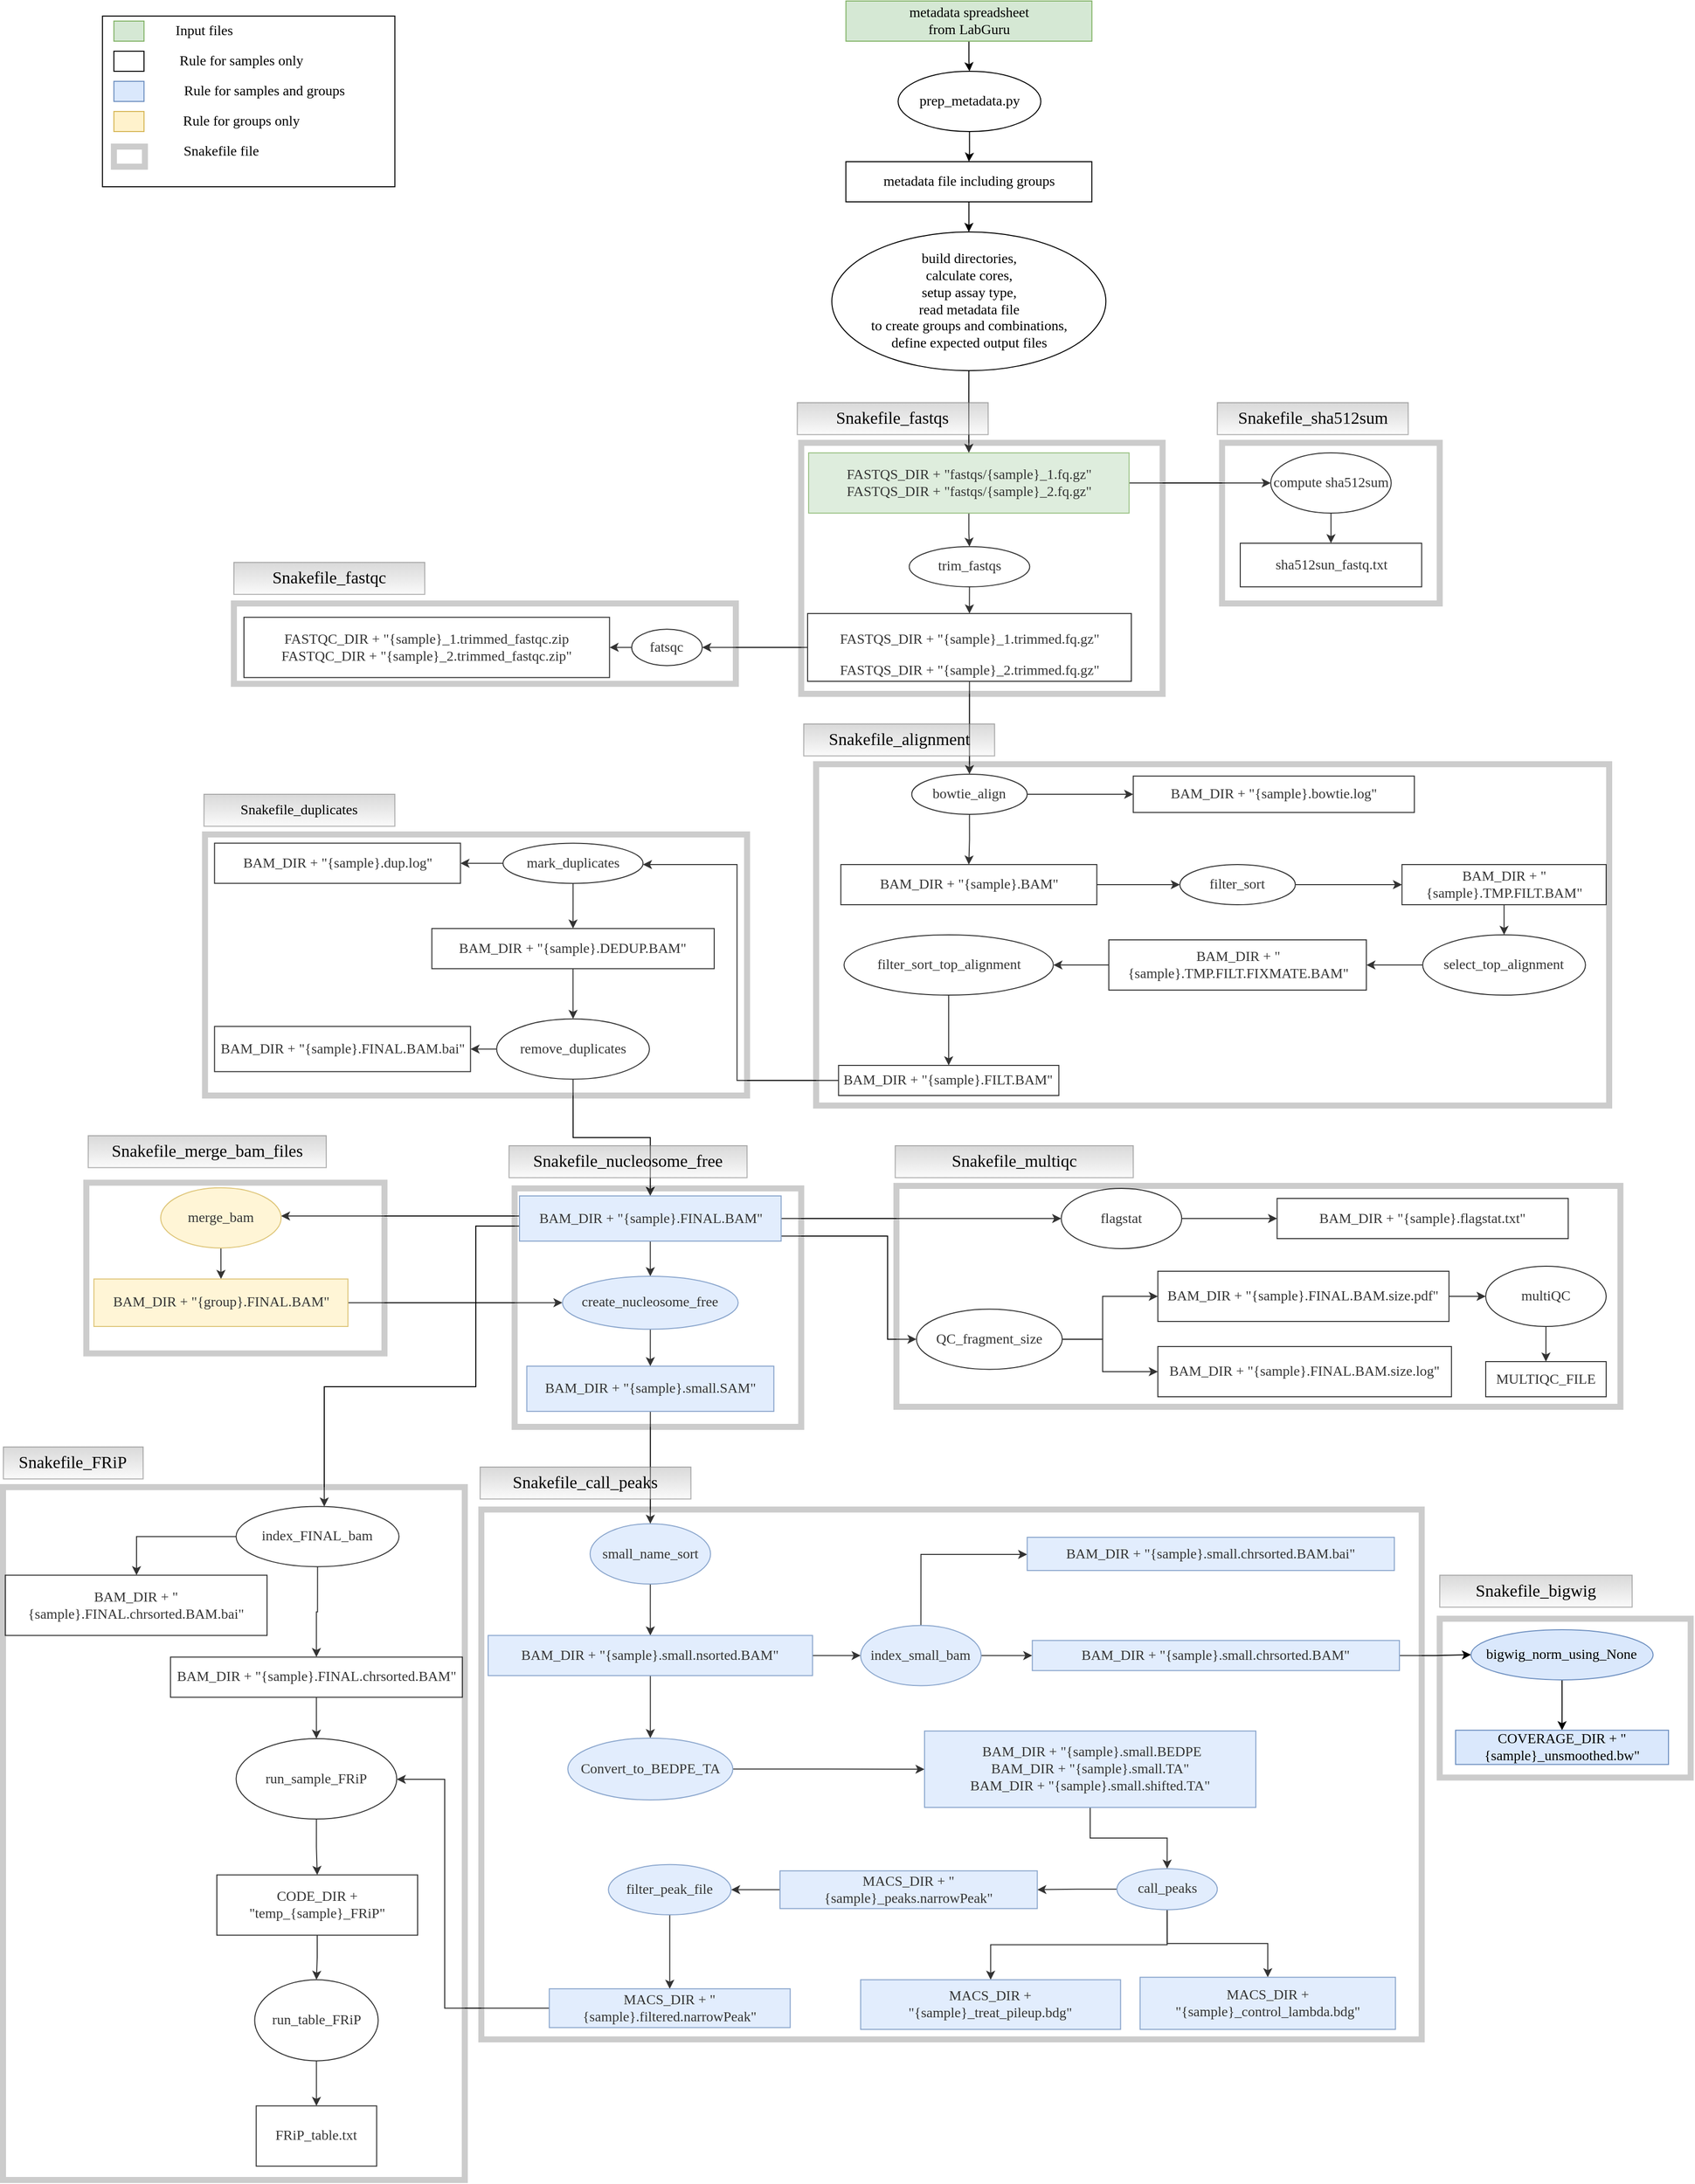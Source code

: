 <mxfile version="22.1.15" type="device">
  <diagram id="IIORD0668hCQRQOc9Y6P" name="Page-1">
    <mxGraphModel dx="4409" dy="2273" grid="1" gridSize="10" guides="1" tooltips="1" connect="1" arrows="1" fold="1" page="1" pageScale="1" pageWidth="850" pageHeight="1100" math="0" shadow="0">
      <root>
        <mxCell id="0" />
        <mxCell id="1" parent="0" />
        <mxCell id="31yVZgOIZ75B__syogZn-1" value="" style="rounded=0;whiteSpace=wrap;html=1;opacity=20;strokeWidth=6;strokeColor=#000000;fontFamily=Verdana;fontSize=14;" vertex="1" parent="1">
          <mxGeometry x="-1108.79" y="531.06" width="250" height="158.17" as="geometry" />
        </mxCell>
        <mxCell id="31yVZgOIZ75B__syogZn-2" value="" style="edgeStyle=orthogonalEdgeStyle;rounded=0;orthogonalLoop=1;jettySize=auto;html=1;fontFamily=Verdana;fontSize=14;" edge="1" parent="1" source="31yVZgOIZ75B__syogZn-4" target="31yVZgOIZ75B__syogZn-6">
          <mxGeometry relative="1" as="geometry" />
        </mxCell>
        <mxCell id="31yVZgOIZ75B__syogZn-3" value="" style="edgeStyle=orthogonalEdgeStyle;rounded=0;orthogonalLoop=1;jettySize=auto;html=1;fontFamily=Verdana;fontSize=14;" edge="1" parent="1" source="31yVZgOIZ75B__syogZn-4" target="31yVZgOIZ75B__syogZn-107">
          <mxGeometry relative="1" as="geometry" />
        </mxCell>
        <mxCell id="31yVZgOIZ75B__syogZn-4" value="&lt;span style=&quot;font-size: 14px;&quot;&gt;FASTQS_DIR +&amp;nbsp;&quot;&lt;/span&gt;&lt;span style=&quot;background-color: initial; font-size: 14px;&quot;&gt;fastqs/{sample}_1.fq.gz&quot;&lt;/span&gt;&lt;span style=&quot;font-size: 14px;&quot;&gt;&lt;br style=&quot;font-size: 14px;&quot;&gt;&lt;/span&gt;&lt;span style=&quot;font-size: 14px;&quot;&gt;FASTQS_DIR +&amp;nbsp;&quot;&lt;/span&gt;&lt;span style=&quot;background-color: initial; font-size: 14px;&quot;&gt;fastqs/{sample}_2.fq.gz&quot;&lt;/span&gt;&lt;span style=&quot;font-size: 14px;&quot;&gt;&lt;br style=&quot;font-size: 14px;&quot;&gt;&lt;/span&gt;" style="rounded=0;whiteSpace=wrap;html=1;fillColor=#d5e8d4;strokeColor=#82b366;fontFamily=Verdana;fontSize=14;" vertex="1" parent="1">
          <mxGeometry x="-1737.48" y="-630" width="319.25" height="60" as="geometry" />
        </mxCell>
        <mxCell id="31yVZgOIZ75B__syogZn-5" value="" style="edgeStyle=orthogonalEdgeStyle;rounded=0;orthogonalLoop=1;jettySize=auto;html=1;fontFamily=Verdana;fontSize=14;" edge="1" parent="1" source="31yVZgOIZ75B__syogZn-6" target="31yVZgOIZ75B__syogZn-9">
          <mxGeometry relative="1" as="geometry" />
        </mxCell>
        <mxCell id="31yVZgOIZ75B__syogZn-6" value="&lt;span style=&quot;font-size: 14px; line-height: 107%;&quot;&gt;trim_fastqs&lt;/span&gt;" style="ellipse;whiteSpace=wrap;html=1;rounded=0;fontFamily=Verdana;fontSize=14;" vertex="1" parent="1">
          <mxGeometry x="-1637.26" y="-536.59" width="120.02" height="40" as="geometry" />
        </mxCell>
        <mxCell id="31yVZgOIZ75B__syogZn-7" value="" style="edgeStyle=orthogonalEdgeStyle;rounded=0;orthogonalLoop=1;jettySize=auto;html=1;fontFamily=Verdana;fontSize=14;" edge="1" parent="1" source="31yVZgOIZ75B__syogZn-9" target="31yVZgOIZ75B__syogZn-11">
          <mxGeometry relative="1" as="geometry" />
        </mxCell>
        <mxCell id="31yVZgOIZ75B__syogZn-8" value="" style="edgeStyle=orthogonalEdgeStyle;rounded=0;orthogonalLoop=1;jettySize=auto;html=1;fontFamily=Verdana;fontSize=14;" edge="1" parent="1" source="31yVZgOIZ75B__syogZn-9" target="31yVZgOIZ75B__syogZn-15">
          <mxGeometry relative="1" as="geometry" />
        </mxCell>
        <mxCell id="31yVZgOIZ75B__syogZn-9" value="&lt;p class=&quot;MsoPlainText&quot; style=&quot;font-size: 14px;&quot;&gt;&lt;span style=&quot;font-size: 14px;&quot;&gt;FASTQS_DIR +&amp;nbsp;&quot;{sample}_1.trimmed.fq.gz&quot;&lt;/span&gt;&lt;/p&gt;&lt;span style=&quot;font-size: 14px;&quot;&gt;FASTQS_DIR +&amp;nbsp;&quot;&lt;/span&gt;&lt;span style=&quot;background-color: initial; font-size: 14px;&quot;&gt;{sample}_2.trimmed.fq.gz&quot;&lt;/span&gt;&lt;span style=&quot;font-size: 14px;&quot;&gt;&lt;br style=&quot;font-size: 14px;&quot;&gt;&lt;/span&gt;" style="whiteSpace=wrap;html=1;rounded=0;fontFamily=Verdana;fontSize=14;" vertex="1" parent="1">
          <mxGeometry x="-1738.49" y="-470" width="322.49" height="67.5" as="geometry" />
        </mxCell>
        <mxCell id="31yVZgOIZ75B__syogZn-10" value="" style="edgeStyle=orthogonalEdgeStyle;rounded=0;orthogonalLoop=1;jettySize=auto;html=1;fontFamily=Verdana;fontSize=14;" edge="1" parent="1" source="31yVZgOIZ75B__syogZn-11" target="31yVZgOIZ75B__syogZn-12">
          <mxGeometry relative="1" as="geometry" />
        </mxCell>
        <mxCell id="31yVZgOIZ75B__syogZn-11" value="fatsqc" style="ellipse;whiteSpace=wrap;html=1;rounded=0;fontFamily=Verdana;fontSize=14;" vertex="1" parent="1">
          <mxGeometry x="-1913.73" y="-454.41" width="70.25" height="36.33" as="geometry" />
        </mxCell>
        <mxCell id="31yVZgOIZ75B__syogZn-12" value="&lt;span style=&quot;font-size: 14px;&quot;&gt;FASTQC_DIR +&amp;nbsp;&quot;&lt;/span&gt;&lt;span style=&quot;font-size: 14px;&quot;&gt;{sample}_1.trimmed_fastqc.zip&lt;br style=&quot;font-size: 14px;&quot;&gt;&lt;/span&gt;&lt;span style=&quot;font-size: 14px;&quot;&gt;FASTQC_DIR +&amp;nbsp;&quot;&lt;/span&gt;&lt;span style=&quot;background-color: initial; font-size: 14px;&quot;&gt;{sample}_2.trimmed_fastqc.zip&quot;&lt;/span&gt;&lt;span style=&quot;font-size: 14px;&quot;&gt;&lt;br style=&quot;font-size: 14px;&quot;&gt;&lt;/span&gt;" style="whiteSpace=wrap;html=1;rounded=0;fontFamily=Verdana;fontSize=14;" vertex="1" parent="1">
          <mxGeometry x="-2300" y="-466.25" width="364.19" height="60" as="geometry" />
        </mxCell>
        <mxCell id="31yVZgOIZ75B__syogZn-13" value="" style="edgeStyle=orthogonalEdgeStyle;rounded=0;orthogonalLoop=1;jettySize=auto;html=1;fontFamily=Verdana;fontSize=14;" edge="1" parent="1" source="31yVZgOIZ75B__syogZn-15" target="31yVZgOIZ75B__syogZn-17">
          <mxGeometry relative="1" as="geometry" />
        </mxCell>
        <mxCell id="31yVZgOIZ75B__syogZn-14" value="" style="edgeStyle=orthogonalEdgeStyle;rounded=0;orthogonalLoop=1;jettySize=auto;html=1;fontFamily=Verdana;fontSize=14;" edge="1" parent="1" source="31yVZgOIZ75B__syogZn-15" target="31yVZgOIZ75B__syogZn-18">
          <mxGeometry relative="1" as="geometry" />
        </mxCell>
        <mxCell id="31yVZgOIZ75B__syogZn-15" value="bowtie_align" style="ellipse;whiteSpace=wrap;html=1;rounded=0;fontFamily=Verdana;fontSize=14;" vertex="1" parent="1">
          <mxGeometry x="-1634.75" y="-310" width="115" height="40" as="geometry" />
        </mxCell>
        <mxCell id="31yVZgOIZ75B__syogZn-16" value="" style="edgeStyle=orthogonalEdgeStyle;rounded=0;orthogonalLoop=1;jettySize=auto;html=1;fontFamily=Verdana;fontSize=14;" edge="1" parent="1" source="31yVZgOIZ75B__syogZn-17" target="31yVZgOIZ75B__syogZn-20">
          <mxGeometry relative="1" as="geometry" />
        </mxCell>
        <mxCell id="31yVZgOIZ75B__syogZn-17" value="&lt;p class=&quot;MsoPlainText&quot; style=&quot;font-size: 14px;&quot;&gt;&lt;span style=&quot;font-size: 14px;&quot;&gt;BAM_DIR +&amp;nbsp;&quot;{sample}.BAM&quot;&lt;/span&gt;&lt;/p&gt;" style="whiteSpace=wrap;html=1;rounded=0;fontFamily=Verdana;fontSize=14;" vertex="1" parent="1">
          <mxGeometry x="-1705.36" y="-220" width="255" height="40" as="geometry" />
        </mxCell>
        <mxCell id="31yVZgOIZ75B__syogZn-18" value="&lt;span style=&quot;font-size: 14px;&quot;&gt;BAM_DIR + &quot;{sample}.bowtie.log&quot;&lt;/span&gt;" style="whiteSpace=wrap;html=1;rounded=0;fontFamily=Verdana;fontSize=14;" vertex="1" parent="1">
          <mxGeometry x="-1414.1" y="-308.12" width="280" height="36.25" as="geometry" />
        </mxCell>
        <mxCell id="31yVZgOIZ75B__syogZn-19" value="" style="edgeStyle=orthogonalEdgeStyle;rounded=0;orthogonalLoop=1;jettySize=auto;html=1;fontFamily=Verdana;fontSize=14;" edge="1" parent="1" source="31yVZgOIZ75B__syogZn-20" target="31yVZgOIZ75B__syogZn-22">
          <mxGeometry relative="1" as="geometry" />
        </mxCell>
        <mxCell id="31yVZgOIZ75B__syogZn-20" value="filter_sort" style="ellipse;whiteSpace=wrap;html=1;rounded=0;fontFamily=Verdana;fontSize=14;" vertex="1" parent="1">
          <mxGeometry x="-1367.65" y="-220" width="115" height="40" as="geometry" />
        </mxCell>
        <mxCell id="31yVZgOIZ75B__syogZn-21" value="" style="edgeStyle=orthogonalEdgeStyle;rounded=0;orthogonalLoop=1;jettySize=auto;html=1;fontFamily=Verdana;fontSize=14;" edge="1" parent="1" source="31yVZgOIZ75B__syogZn-22" target="31yVZgOIZ75B__syogZn-24">
          <mxGeometry relative="1" as="geometry" />
        </mxCell>
        <mxCell id="31yVZgOIZ75B__syogZn-22" value="&lt;span style=&quot;font-size: 14px; line-height: 107%;&quot;&gt;&lt;span style=&quot;font-size: 14px;&quot;&gt;BAM_DIR +&amp;nbsp;&quot;&lt;/span&gt;{sample}.TMP.FILT.BAM&quot;&lt;/span&gt;" style="whiteSpace=wrap;html=1;rounded=0;fontFamily=Verdana;fontSize=14;" vertex="1" parent="1">
          <mxGeometry x="-1146.38" y="-220" width="203.4" height="40" as="geometry" />
        </mxCell>
        <mxCell id="31yVZgOIZ75B__syogZn-23" value="" style="edgeStyle=orthogonalEdgeStyle;rounded=0;orthogonalLoop=1;jettySize=auto;html=1;fontFamily=Verdana;fontSize=14;" edge="1" parent="1" source="31yVZgOIZ75B__syogZn-24" target="31yVZgOIZ75B__syogZn-26">
          <mxGeometry relative="1" as="geometry" />
        </mxCell>
        <mxCell id="31yVZgOIZ75B__syogZn-24" value="select_top_alignment" style="ellipse;whiteSpace=wrap;html=1;rounded=0;fontFamily=Verdana;fontSize=14;" vertex="1" parent="1">
          <mxGeometry x="-1125.77" y="-149.99" width="162.18" height="60.01" as="geometry" />
        </mxCell>
        <mxCell id="31yVZgOIZ75B__syogZn-25" value="" style="edgeStyle=orthogonalEdgeStyle;rounded=0;orthogonalLoop=1;jettySize=auto;html=1;fontFamily=Verdana;fontSize=14;" edge="1" parent="1" source="31yVZgOIZ75B__syogZn-26" target="31yVZgOIZ75B__syogZn-28">
          <mxGeometry relative="1" as="geometry" />
        </mxCell>
        <mxCell id="31yVZgOIZ75B__syogZn-26" value="&lt;span style=&quot;font-size: 14px; line-height: 107%;&quot;&gt;&lt;font style=&quot;font-size: 14px;&quot;&gt;&lt;span style=&quot;font-size: 14px;&quot;&gt;BAM_DIR + &quot;&lt;/span&gt;{sample}.TMP.FILT.FIXMATE.BAM&quot;&lt;/font&gt;&lt;/span&gt;" style="whiteSpace=wrap;html=1;rounded=0;fontFamily=Verdana;fontSize=14;" vertex="1" parent="1">
          <mxGeometry x="-1438.42" y="-144.99" width="256.54" height="50" as="geometry" />
        </mxCell>
        <mxCell id="31yVZgOIZ75B__syogZn-27" value="" style="edgeStyle=orthogonalEdgeStyle;rounded=0;orthogonalLoop=1;jettySize=auto;html=1;fontFamily=Verdana;fontSize=14;" edge="1" parent="1" source="31yVZgOIZ75B__syogZn-28" target="31yVZgOIZ75B__syogZn-30">
          <mxGeometry relative="1" as="geometry" />
        </mxCell>
        <mxCell id="31yVZgOIZ75B__syogZn-28" value="filter_sort_top_alignment" style="ellipse;whiteSpace=wrap;html=1;rounded=0;fontFamily=Verdana;fontSize=14;" vertex="1" parent="1">
          <mxGeometry x="-1702.22" y="-149.99" width="208.54" height="60" as="geometry" />
        </mxCell>
        <mxCell id="31yVZgOIZ75B__syogZn-29" value="" style="edgeStyle=orthogonalEdgeStyle;rounded=0;orthogonalLoop=1;jettySize=auto;html=1;fontFamily=Verdana;fontSize=14;" edge="1" parent="1" source="31yVZgOIZ75B__syogZn-30" target="31yVZgOIZ75B__syogZn-33">
          <mxGeometry relative="1" as="geometry">
            <Array as="points">
              <mxPoint x="-1808.79" y="-5" />
              <mxPoint x="-1808.79" y="-220" />
            </Array>
          </mxGeometry>
        </mxCell>
        <mxCell id="31yVZgOIZ75B__syogZn-30" value="&lt;span style=&quot;line-height: 107%; font-size: 14px;&quot;&gt;&lt;font style=&quot;font-size: 14px;&quot;&gt;BAM_DIR +&amp;nbsp;&quot;{sample}.FILT.BAM&quot;&lt;/font&gt;&lt;/span&gt;" style="whiteSpace=wrap;html=1;rounded=0;fontFamily=Verdana;fontSize=14;" vertex="1" parent="1">
          <mxGeometry x="-1707.69" y="-20" width="219.47" height="30" as="geometry" />
        </mxCell>
        <mxCell id="31yVZgOIZ75B__syogZn-31" value="" style="edgeStyle=orthogonalEdgeStyle;rounded=0;orthogonalLoop=1;jettySize=auto;html=1;fontFamily=Verdana;fontSize=14;" edge="1" parent="1" source="31yVZgOIZ75B__syogZn-33" target="31yVZgOIZ75B__syogZn-36">
          <mxGeometry relative="1" as="geometry" />
        </mxCell>
        <mxCell id="31yVZgOIZ75B__syogZn-32" value="" style="edgeStyle=orthogonalEdgeStyle;rounded=0;orthogonalLoop=1;jettySize=auto;html=1;fontFamily=Verdana;fontSize=14;" edge="1" parent="1" source="31yVZgOIZ75B__syogZn-33" target="31yVZgOIZ75B__syogZn-35">
          <mxGeometry relative="1" as="geometry" />
        </mxCell>
        <mxCell id="31yVZgOIZ75B__syogZn-33" value="mark_duplicates" style="ellipse;whiteSpace=wrap;html=1;rounded=0;fontFamily=Verdana;fontSize=14;" vertex="1" parent="1">
          <mxGeometry x="-2041.92" y="-241.3" width="139.51" height="40" as="geometry" />
        </mxCell>
        <mxCell id="31yVZgOIZ75B__syogZn-34" value="" style="edgeStyle=orthogonalEdgeStyle;rounded=0;orthogonalLoop=1;jettySize=auto;html=1;fontFamily=Verdana;fontSize=14;" edge="1" parent="1" source="31yVZgOIZ75B__syogZn-35" target="31yVZgOIZ75B__syogZn-39">
          <mxGeometry relative="1" as="geometry" />
        </mxCell>
        <mxCell id="31yVZgOIZ75B__syogZn-35" value="&lt;span style=&quot;font-size: 14px;&quot;&gt;BAM_DIR + &quot;&lt;/span&gt;&lt;span style=&quot;background-color: initial; font-size: 14px;&quot;&gt;{sample}.DEDUP.BAM&quot;&lt;/span&gt;&lt;span style=&quot;font-size: 14px;&quot;&gt;&lt;br style=&quot;font-size: 14px;&quot;&gt;&lt;/span&gt;" style="whiteSpace=wrap;html=1;rounded=0;fontFamily=Verdana;fontSize=14;" vertex="1" parent="1">
          <mxGeometry x="-2112.78" y="-156.3" width="281.24" height="40" as="geometry" />
        </mxCell>
        <mxCell id="31yVZgOIZ75B__syogZn-36" value="&lt;span style=&quot;font-size: 14px;&quot;&gt;BAM_DIR + &quot;&lt;/span&gt;&lt;span style=&quot;background-color: initial; font-size: 14px;&quot;&gt;{sample}.dup.log&quot;&lt;/span&gt;&lt;span style=&quot;font-size: 14px;&quot;&gt;&lt;br style=&quot;font-size: 14px;&quot;&gt;&lt;/span&gt;" style="whiteSpace=wrap;html=1;rounded=0;fontFamily=Verdana;fontSize=14;" vertex="1" parent="1">
          <mxGeometry x="-2329.29" y="-241.3" width="245" height="40" as="geometry" />
        </mxCell>
        <mxCell id="31yVZgOIZ75B__syogZn-37" value="" style="edgeStyle=orthogonalEdgeStyle;rounded=0;orthogonalLoop=1;jettySize=auto;html=1;fontFamily=Verdana;fontSize=14;" edge="1" parent="1" source="31yVZgOIZ75B__syogZn-39" target="31yVZgOIZ75B__syogZn-45">
          <mxGeometry relative="1" as="geometry" />
        </mxCell>
        <mxCell id="31yVZgOIZ75B__syogZn-38" value="" style="edgeStyle=orthogonalEdgeStyle;rounded=0;orthogonalLoop=1;jettySize=auto;html=1;fontFamily=Verdana;fontSize=14;" edge="1" parent="1" source="31yVZgOIZ75B__syogZn-39" target="31yVZgOIZ75B__syogZn-46">
          <mxGeometry relative="1" as="geometry" />
        </mxCell>
        <mxCell id="31yVZgOIZ75B__syogZn-39" value="remove_duplicates" style="ellipse;whiteSpace=wrap;html=1;rounded=0;fontFamily=Verdana;fontSize=14;" vertex="1" parent="1">
          <mxGeometry x="-2048.24" y="-66.3" width="152.16" height="60" as="geometry" />
        </mxCell>
        <mxCell id="31yVZgOIZ75B__syogZn-40" value="" style="edgeStyle=orthogonalEdgeStyle;rounded=0;orthogonalLoop=1;jettySize=auto;html=1;fontFamily=Verdana;fontSize=14;" edge="1" parent="1" source="31yVZgOIZ75B__syogZn-45" target="31yVZgOIZ75B__syogZn-78">
          <mxGeometry relative="1" as="geometry">
            <Array as="points">
              <mxPoint x="-2228.79" y="130" />
              <mxPoint x="-2228.79" y="130" />
            </Array>
          </mxGeometry>
        </mxCell>
        <mxCell id="31yVZgOIZ75B__syogZn-41" value="" style="edgeStyle=orthogonalEdgeStyle;rounded=0;orthogonalLoop=1;jettySize=auto;html=1;fontFamily=Verdana;fontSize=14;" edge="1" parent="1" source="31yVZgOIZ75B__syogZn-45" target="31yVZgOIZ75B__syogZn-143">
          <mxGeometry relative="1" as="geometry" />
        </mxCell>
        <mxCell id="31yVZgOIZ75B__syogZn-42" value="" style="edgeStyle=orthogonalEdgeStyle;rounded=0;orthogonalLoop=1;jettySize=auto;html=1;fontFamily=Verdana;fontSize=14;" edge="1" parent="1" source="31yVZgOIZ75B__syogZn-45" target="31yVZgOIZ75B__syogZn-49">
          <mxGeometry relative="1" as="geometry">
            <Array as="points">
              <mxPoint x="-1658.79" y="150" />
            </Array>
          </mxGeometry>
        </mxCell>
        <mxCell id="31yVZgOIZ75B__syogZn-43" value="" style="edgeStyle=orthogonalEdgeStyle;rounded=0;orthogonalLoop=1;jettySize=auto;html=1;fontFamily=Verdana;fontSize=14;" edge="1" parent="1" source="31yVZgOIZ75B__syogZn-45" target="31yVZgOIZ75B__syogZn-54">
          <mxGeometry relative="1" as="geometry" />
        </mxCell>
        <mxCell id="31yVZgOIZ75B__syogZn-44" value="" style="edgeStyle=orthogonalEdgeStyle;rounded=0;orthogonalLoop=1;jettySize=auto;html=1;fontFamily=Verdana;fontSize=14;" edge="1" parent="1" source="31yVZgOIZ75B__syogZn-45" target="31yVZgOIZ75B__syogZn-128">
          <mxGeometry relative="1" as="geometry">
            <Array as="points">
              <mxPoint x="-2069" y="140" />
              <mxPoint x="-2069" y="300" />
              <mxPoint x="-2220" y="300" />
            </Array>
          </mxGeometry>
        </mxCell>
        <mxCell id="31yVZgOIZ75B__syogZn-45" value="&lt;font style=&quot;font-size: 14px;&quot;&gt;&lt;span style=&quot;font-size: 14px;&quot;&gt;BAM_DIR + &quot;&lt;/span&gt;&lt;span style=&quot;background-color: initial; font-size: 14px;&quot;&gt;{sample}.FINAL.BAM&quot;&lt;/span&gt;&lt;/font&gt;&lt;span style=&quot;font-size: 14px;&quot;&gt;&lt;br style=&quot;font-size: 14px;&quot;&gt;&lt;/span&gt;" style="whiteSpace=wrap;html=1;rounded=0;fillColor=#dae8fc;strokeColor=#6c8ebf;fontFamily=Verdana;fontSize=14;" vertex="1" parent="1">
          <mxGeometry x="-2025.49" y="110" width="260.64" height="45" as="geometry" />
        </mxCell>
        <mxCell id="31yVZgOIZ75B__syogZn-46" value="&lt;span style=&quot;font-size: 14px;&quot;&gt;BAM_DIR + &quot;&lt;/span&gt;&lt;span style=&quot;background-color: initial; font-size: 14px;&quot;&gt;{sample}.FINAL.BAM.bai&quot;&lt;/span&gt;&lt;span style=&quot;font-size: 14px;&quot;&gt;&lt;br style=&quot;font-size: 14px;&quot;&gt;&lt;/span&gt;" style="whiteSpace=wrap;html=1;rounded=0;fontFamily=Verdana;fontSize=14;" vertex="1" parent="1">
          <mxGeometry x="-2329.29" y="-58.8" width="255" height="45" as="geometry" />
        </mxCell>
        <mxCell id="31yVZgOIZ75B__syogZn-47" value="" style="edgeStyle=orthogonalEdgeStyle;rounded=0;orthogonalLoop=1;jettySize=auto;html=1;fontFamily=Verdana;fontSize=14;" edge="1" parent="1" source="31yVZgOIZ75B__syogZn-49" target="31yVZgOIZ75B__syogZn-52">
          <mxGeometry relative="1" as="geometry">
            <Array as="points">
              <mxPoint x="-1444.59" y="253" />
              <mxPoint x="-1444.59" y="210" />
            </Array>
          </mxGeometry>
        </mxCell>
        <mxCell id="31yVZgOIZ75B__syogZn-48" value="" style="edgeStyle=orthogonalEdgeStyle;rounded=0;orthogonalLoop=1;jettySize=auto;html=1;fontFamily=Verdana;fontSize=14;" edge="1" parent="1" source="31yVZgOIZ75B__syogZn-49" target="31yVZgOIZ75B__syogZn-50">
          <mxGeometry relative="1" as="geometry">
            <Array as="points">
              <mxPoint x="-1444.59" y="253" />
              <mxPoint x="-1444.59" y="285" />
            </Array>
          </mxGeometry>
        </mxCell>
        <mxCell id="31yVZgOIZ75B__syogZn-49" value="QC_fragment_size" style="ellipse;whiteSpace=wrap;html=1;rounded=0;fontFamily=Verdana;fontSize=14;" vertex="1" parent="1">
          <mxGeometry x="-1630" y="222.73" width="145.15" height="60" as="geometry" />
        </mxCell>
        <mxCell id="31yVZgOIZ75B__syogZn-50" value="&lt;span style=&quot;font-size: 14px;&quot;&gt;BAM_DIR + &quot;&lt;/span&gt;&lt;span style=&quot;background-color: initial; font-size: 14px;&quot;&gt;{sample}.FINAL.BAM.size.log&quot;&lt;/span&gt;&lt;span style=&quot;font-size: 14px;&quot;&gt;&lt;br style=&quot;font-size: 14px;&quot;&gt;&lt;/span&gt;" style="whiteSpace=wrap;html=1;rounded=0;fontFamily=Verdana;fontSize=14;" vertex="1" parent="1">
          <mxGeometry x="-1389.59" y="260" width="292.5" height="50" as="geometry" />
        </mxCell>
        <mxCell id="31yVZgOIZ75B__syogZn-51" value="" style="edgeStyle=orthogonalEdgeStyle;rounded=0;orthogonalLoop=1;jettySize=auto;html=1;fontFamily=Verdana;fontSize=14;" edge="1" parent="1" source="31yVZgOIZ75B__syogZn-52" target="31yVZgOIZ75B__syogZn-57">
          <mxGeometry relative="1" as="geometry" />
        </mxCell>
        <mxCell id="31yVZgOIZ75B__syogZn-52" value="&lt;span style=&quot;font-size: 14px;&quot;&gt;BAM_DIR + &quot;&lt;/span&gt;&lt;span style=&quot;background-color: initial; font-size: 14px;&quot;&gt;{sample}.FINAL.BAM.size.pdf&quot;&lt;/span&gt;&lt;span style=&quot;font-size: 14px;&quot;&gt;&lt;br style=&quot;font-size: 14px;&quot;&gt;&lt;/span&gt;" style="whiteSpace=wrap;html=1;rounded=0;fontFamily=Verdana;fontSize=14;" vertex="1" parent="1">
          <mxGeometry x="-1389.59" y="185" width="290" height="50" as="geometry" />
        </mxCell>
        <mxCell id="31yVZgOIZ75B__syogZn-53" value="" style="edgeStyle=orthogonalEdgeStyle;rounded=0;orthogonalLoop=1;jettySize=auto;html=1;fontFamily=Verdana;fontSize=14;" edge="1" parent="1" source="31yVZgOIZ75B__syogZn-54" target="31yVZgOIZ75B__syogZn-55">
          <mxGeometry relative="1" as="geometry" />
        </mxCell>
        <mxCell id="31yVZgOIZ75B__syogZn-54" value="flagstat" style="ellipse;whiteSpace=wrap;html=1;rounded=0;fontFamily=Verdana;fontSize=14;" vertex="1" parent="1">
          <mxGeometry x="-1485.82" y="102.5" width="120" height="60" as="geometry" />
        </mxCell>
        <mxCell id="31yVZgOIZ75B__syogZn-55" value="&lt;span style=&quot;font-size: 14px; line-height: 107%;&quot;&gt;&lt;span style=&quot;font-size: 14px;&quot;&gt;BAM_DIR + &quot;&lt;/span&gt;{sample}.flagstat.txt&quot;&lt;/span&gt;" style="whiteSpace=wrap;html=1;rounded=0;fontFamily=Verdana;fontSize=14;" vertex="1" parent="1">
          <mxGeometry x="-1270.8" y="112.5" width="290" height="40" as="geometry" />
        </mxCell>
        <mxCell id="31yVZgOIZ75B__syogZn-56" value="" style="edgeStyle=orthogonalEdgeStyle;rounded=0;orthogonalLoop=1;jettySize=auto;html=1;fontFamily=Verdana;fontSize=14;" edge="1" parent="1" source="31yVZgOIZ75B__syogZn-57" target="31yVZgOIZ75B__syogZn-58">
          <mxGeometry relative="1" as="geometry" />
        </mxCell>
        <mxCell id="31yVZgOIZ75B__syogZn-57" value="multiQC" style="ellipse;whiteSpace=wrap;html=1;rounded=0;fontFamily=Verdana;fontSize=14;" vertex="1" parent="1">
          <mxGeometry x="-1062.98" y="180" width="120" height="60" as="geometry" />
        </mxCell>
        <mxCell id="31yVZgOIZ75B__syogZn-58" value="&lt;p class=&quot;MsoPlainText&quot; style=&quot;font-size: 14px;&quot;&gt;&lt;span style=&quot;font-size: 14px;&quot;&gt;MULTIQC_FILE&lt;br style=&quot;font-size: 14px;&quot;&gt;&lt;/span&gt;&lt;/p&gt;" style="whiteSpace=wrap;html=1;rounded=0;fontFamily=Verdana;fontSize=14;" vertex="1" parent="1">
          <mxGeometry x="-1062.98" y="275" width="120" height="35" as="geometry" />
        </mxCell>
        <mxCell id="31yVZgOIZ75B__syogZn-59" value="" style="edgeStyle=orthogonalEdgeStyle;rounded=0;orthogonalLoop=1;jettySize=auto;html=1;fontFamily=Verdana;fontSize=14;" edge="1" parent="1" source="31yVZgOIZ75B__syogZn-60" target="31yVZgOIZ75B__syogZn-76">
          <mxGeometry relative="1" as="geometry" />
        </mxCell>
        <mxCell id="31yVZgOIZ75B__syogZn-60" value="small_name_sort" style="ellipse;whiteSpace=wrap;html=1;rounded=0;fillColor=#dae8fc;strokeColor=#6c8ebf;fontFamily=Verdana;fontSize=14;" vertex="1" parent="1">
          <mxGeometry x="-1955.17" y="436.52" width="120" height="60" as="geometry" />
        </mxCell>
        <mxCell id="31yVZgOIZ75B__syogZn-61" value="" style="edgeStyle=orthogonalEdgeStyle;rounded=0;orthogonalLoop=1;jettySize=auto;html=1;fontSize=14;" edge="1" parent="1" source="31yVZgOIZ75B__syogZn-63" target="31yVZgOIZ75B__syogZn-104">
          <mxGeometry relative="1" as="geometry">
            <Array as="points">
              <mxPoint x="-1625.79" y="467" />
            </Array>
          </mxGeometry>
        </mxCell>
        <mxCell id="31yVZgOIZ75B__syogZn-62" value="" style="edgeStyle=orthogonalEdgeStyle;rounded=0;orthogonalLoop=1;jettySize=auto;html=1;fontSize=14;" edge="1" parent="1" source="31yVZgOIZ75B__syogZn-63" target="31yVZgOIZ75B__syogZn-65">
          <mxGeometry relative="1" as="geometry" />
        </mxCell>
        <mxCell id="31yVZgOIZ75B__syogZn-63" value="index_small_bam" style="ellipse;whiteSpace=wrap;html=1;rounded=0;fillColor=#dae8fc;strokeColor=#6c8ebf;fontFamily=Verdana;fontSize=14;" vertex="1" parent="1">
          <mxGeometry x="-1685.65" y="537.71" width="120" height="60" as="geometry" />
        </mxCell>
        <mxCell id="31yVZgOIZ75B__syogZn-64" value="" style="edgeStyle=orthogonalEdgeStyle;rounded=0;orthogonalLoop=1;jettySize=auto;html=1;fontSize=14;" edge="1" parent="1" source="31yVZgOIZ75B__syogZn-65" target="31yVZgOIZ75B__syogZn-111">
          <mxGeometry relative="1" as="geometry" />
        </mxCell>
        <mxCell id="31yVZgOIZ75B__syogZn-65" value="&lt;span style=&quot;font-size: 14px; line-height: 107%;&quot;&gt;&lt;span style=&quot;font-size: 14px;&quot;&gt;BAM_DIR + &quot;&lt;/span&gt;{sample}.small.chrsorted.BAM&quot;&lt;/span&gt;" style="whiteSpace=wrap;html=1;rounded=0;fillColor=#dae8fc;strokeColor=#6c8ebf;fontFamily=Verdana;fontSize=14;" vertex="1" parent="1">
          <mxGeometry x="-1514.66" y="552.71" width="365.73" height="30" as="geometry" />
        </mxCell>
        <mxCell id="31yVZgOIZ75B__syogZn-66" value="" style="edgeStyle=orthogonalEdgeStyle;rounded=0;orthogonalLoop=1;jettySize=auto;html=1;fontFamily=Verdana;fontSize=14;" edge="1" parent="1" source="31yVZgOIZ75B__syogZn-69" target="31yVZgOIZ75B__syogZn-70">
          <mxGeometry relative="1" as="geometry" />
        </mxCell>
        <mxCell id="31yVZgOIZ75B__syogZn-67" value="" style="edgeStyle=orthogonalEdgeStyle;rounded=0;orthogonalLoop=1;jettySize=auto;html=1;fontFamily=Verdana;fontSize=14;" edge="1" parent="1" source="31yVZgOIZ75B__syogZn-69" target="31yVZgOIZ75B__syogZn-71">
          <mxGeometry relative="1" as="geometry" />
        </mxCell>
        <mxCell id="31yVZgOIZ75B__syogZn-68" value="" style="edgeStyle=orthogonalEdgeStyle;rounded=0;orthogonalLoop=1;jettySize=auto;html=1;fontFamily=Verdana;fontSize=14;" edge="1" parent="1" source="31yVZgOIZ75B__syogZn-69" target="31yVZgOIZ75B__syogZn-96">
          <mxGeometry relative="1" as="geometry" />
        </mxCell>
        <mxCell id="31yVZgOIZ75B__syogZn-69" value="call_peaks" style="ellipse;whiteSpace=wrap;html=1;rounded=0;fillColor=#dae8fc;strokeColor=#6c8ebf;fontFamily=Verdana;fontSize=14;" vertex="1" parent="1">
          <mxGeometry x="-1430.35" y="779.94" width="100" height="40.92" as="geometry" />
        </mxCell>
        <mxCell id="31yVZgOIZ75B__syogZn-70" value="&lt;font style=&quot;font-size: 14px;&quot;&gt;&lt;span style=&quot;font-size: 14px;&quot;&gt;MACS_DIR + &lt;br style=&quot;font-size: 14px;&quot;&gt;&quot;&lt;/span&gt;&lt;span style=&quot;font-size: 14px;&quot;&gt;{sample}_control_lambda.bdg&quot;&lt;/span&gt;&lt;/font&gt;" style="whiteSpace=wrap;html=1;rounded=0;fillColor=#dae8fc;strokeColor=#6c8ebf;fontFamily=Verdana;fontSize=14;" vertex="1" parent="1">
          <mxGeometry x="-1407.28" y="888.12" width="254.37" height="51.88" as="geometry" />
        </mxCell>
        <mxCell id="31yVZgOIZ75B__syogZn-71" value="&lt;font style=&quot;font-size: 14px;&quot;&gt;&lt;span style=&quot;font-size: 14px;&quot;&gt;MACS_DIR + &lt;br style=&quot;font-size: 14px;&quot;&gt;&quot;&lt;/span&gt;&lt;span style=&quot;font-size: 14px;&quot;&gt;{sample}_treat_pileup.bdg&quot;&lt;/span&gt;&lt;/font&gt;" style="whiteSpace=wrap;html=1;rounded=0;fillColor=#dae8fc;strokeColor=#6c8ebf;fontFamily=Verdana;fontSize=14;" vertex="1" parent="1">
          <mxGeometry x="-1685.65" y="890.61" width="258.92" height="49.39" as="geometry" />
        </mxCell>
        <mxCell id="31yVZgOIZ75B__syogZn-72" value="" style="edgeStyle=orthogonalEdgeStyle;rounded=0;orthogonalLoop=1;jettySize=auto;html=1;fontFamily=Verdana;fontSize=14;" edge="1" parent="1" source="31yVZgOIZ75B__syogZn-73" target="31yVZgOIZ75B__syogZn-60">
          <mxGeometry relative="1" as="geometry" />
        </mxCell>
        <mxCell id="31yVZgOIZ75B__syogZn-73" value="&lt;span style=&quot;line-height: 107%; font-size: 14px;&quot;&gt;&lt;span style=&quot;font-size: 14px;&quot;&gt;BAM_DIR + &quot;&lt;/span&gt;{sample}.small.SAM&quot;&lt;/span&gt;" style="whiteSpace=wrap;html=1;rounded=0;fillColor=#dae8fc;strokeColor=#6c8ebf;fontFamily=Verdana;fontSize=14;" vertex="1" parent="1">
          <mxGeometry x="-2018.22" y="279.56" width="246.1" height="45" as="geometry" />
        </mxCell>
        <mxCell id="31yVZgOIZ75B__syogZn-74" value="" style="edgeStyle=orthogonalEdgeStyle;rounded=0;orthogonalLoop=1;jettySize=auto;html=1;fontFamily=Verdana;fontSize=14;" edge="1" parent="1" source="31yVZgOIZ75B__syogZn-76" target="31yVZgOIZ75B__syogZn-92">
          <mxGeometry relative="1" as="geometry" />
        </mxCell>
        <mxCell id="31yVZgOIZ75B__syogZn-75" value="" style="edgeStyle=orthogonalEdgeStyle;rounded=0;orthogonalLoop=1;jettySize=auto;html=1;fontFamily=Verdana;fontSize=14;" edge="1" parent="1" source="31yVZgOIZ75B__syogZn-76" target="31yVZgOIZ75B__syogZn-63">
          <mxGeometry relative="1" as="geometry" />
        </mxCell>
        <mxCell id="31yVZgOIZ75B__syogZn-76" value="&lt;span style=&quot;line-height: 107%; font-size: 14px;&quot;&gt;&lt;span style=&quot;font-size: 14px;&quot;&gt;BAM_DIR + &quot;&lt;/span&gt;{sample}.small.nsorted.BAM&quot;&lt;/span&gt;" style="whiteSpace=wrap;html=1;rounded=0;fillColor=#dae8fc;strokeColor=#6c8ebf;fontFamily=Verdana;fontSize=14;" vertex="1" parent="1">
          <mxGeometry x="-2056.73" y="547.71" width="323.12" height="40" as="geometry" />
        </mxCell>
        <mxCell id="31yVZgOIZ75B__syogZn-77" value="" style="edgeStyle=orthogonalEdgeStyle;rounded=0;orthogonalLoop=1;jettySize=auto;html=1;fontSize=14;fontColor=#000000;fontFamily=Verdana;" edge="1" parent="1" source="31yVZgOIZ75B__syogZn-78" target="31yVZgOIZ75B__syogZn-79">
          <mxGeometry relative="1" as="geometry" />
        </mxCell>
        <mxCell id="31yVZgOIZ75B__syogZn-78" value="&lt;font style=&quot;font-size: 14px;&quot;&gt;merge_bam&lt;/font&gt;" style="ellipse;whiteSpace=wrap;html=1;rounded=0;fillColor=#fff2cc;strokeColor=#d6b656;fontFamily=Verdana;fontSize=14;" vertex="1" parent="1">
          <mxGeometry x="-2382.92" y="101.83" width="120" height="60" as="geometry" />
        </mxCell>
        <mxCell id="31yVZgOIZ75B__syogZn-187" value="" style="edgeStyle=orthogonalEdgeStyle;rounded=0;orthogonalLoop=1;jettySize=auto;html=1;" edge="1" parent="1" source="31yVZgOIZ75B__syogZn-79" target="31yVZgOIZ75B__syogZn-143">
          <mxGeometry relative="1" as="geometry" />
        </mxCell>
        <mxCell id="31yVZgOIZ75B__syogZn-79" value="&lt;font style=&quot;font-size: 14px;&quot;&gt;BAM_DIR + &quot;{group}.FINAL.BAM&quot;&lt;/font&gt;" style="whiteSpace=wrap;html=1;fillColor=#fff2cc;strokeColor=#d6b656;rounded=0;fontFamily=Verdana;fontSize=14;" vertex="1" parent="1">
          <mxGeometry x="-2449.45" y="192.73" width="253.07" height="47.27" as="geometry" />
        </mxCell>
        <mxCell id="31yVZgOIZ75B__syogZn-91" value="" style="edgeStyle=orthogonalEdgeStyle;rounded=0;orthogonalLoop=1;jettySize=auto;html=1;fontFamily=Verdana;fontSize=14;" edge="1" parent="1" source="31yVZgOIZ75B__syogZn-92" target="31yVZgOIZ75B__syogZn-94">
          <mxGeometry relative="1" as="geometry" />
        </mxCell>
        <mxCell id="31yVZgOIZ75B__syogZn-92" value="Convert_to_BEDPE_TA" style="ellipse;whiteSpace=wrap;html=1;rounded=0;fillColor=#dae8fc;strokeColor=#6c8ebf;fontFamily=Verdana;fontSize=14;" vertex="1" parent="1">
          <mxGeometry x="-1977.36" y="650" width="164.38" height="61.49" as="geometry" />
        </mxCell>
        <mxCell id="31yVZgOIZ75B__syogZn-93" value="" style="edgeStyle=orthogonalEdgeStyle;rounded=0;orthogonalLoop=1;jettySize=auto;html=1;fontFamily=Verdana;fontSize=14;" edge="1" parent="1" source="31yVZgOIZ75B__syogZn-94" target="31yVZgOIZ75B__syogZn-69">
          <mxGeometry relative="1" as="geometry" />
        </mxCell>
        <mxCell id="31yVZgOIZ75B__syogZn-94" value="&lt;font style=&quot;font-size: 14px;&quot;&gt;&amp;nbsp;BAM_DIR + &quot;{sample}.small.BEDPE&lt;br style=&quot;font-size: 14px;&quot;&gt;BAM_DIR + &quot;{sample}.small.TA&quot;&lt;br style=&quot;font-size: 14px;&quot;&gt;BAM_DIR + &quot;&lt;span style=&quot;font-size: 14px;&quot;&gt;{sample}.small.shifted.TA&quot;&lt;/span&gt;&lt;/font&gt;" style="whiteSpace=wrap;html=1;rounded=0;fillColor=#dae8fc;strokeColor=#6c8ebf;fontFamily=Verdana;fontSize=14;" vertex="1" parent="1">
          <mxGeometry x="-1621.98" y="642.88" width="330" height="76.08" as="geometry" />
        </mxCell>
        <mxCell id="31yVZgOIZ75B__syogZn-95" value="" style="edgeStyle=orthogonalEdgeStyle;rounded=0;orthogonalLoop=1;jettySize=auto;html=1;fontFamily=Verdana;fontSize=14;" edge="1" parent="1" source="31yVZgOIZ75B__syogZn-96" target="31yVZgOIZ75B__syogZn-123">
          <mxGeometry relative="1" as="geometry" />
        </mxCell>
        <mxCell id="31yVZgOIZ75B__syogZn-96" value="&lt;p class=&quot;MsoPlainText&quot; style=&quot;font-size: 14px;&quot;&gt;&lt;span style=&quot;font-size: 14px;&quot;&gt;&lt;font style=&quot;font-size: 14px;&quot;&gt;MACS_DIR + &quot;{sample}_peaks.narrowPeak&quot;&lt;/font&gt;&lt;/span&gt;&lt;/p&gt;" style="whiteSpace=wrap;html=1;rounded=0;fillColor=#dae8fc;strokeColor=#6c8ebf;fontFamily=Verdana;fontSize=14;" vertex="1" parent="1">
          <mxGeometry x="-1765.98" y="782.14" width="256.28" height="37.58" as="geometry" />
        </mxCell>
        <mxCell id="31yVZgOIZ75B__syogZn-99" value="" style="edgeStyle=orthogonalEdgeStyle;rounded=0;orthogonalLoop=1;jettySize=auto;html=1;fontFamily=Verdana;fontSize=14;" edge="1" parent="1" source="31yVZgOIZ75B__syogZn-101" target="31yVZgOIZ75B__syogZn-103">
          <mxGeometry relative="1" as="geometry" />
        </mxCell>
        <mxCell id="31yVZgOIZ75B__syogZn-101" value="&lt;span style=&quot;font-size: 14px;&quot;&gt;metadata file including groups&lt;br style=&quot;font-size: 14px;&quot;&gt;&lt;/span&gt;" style="whiteSpace=wrap;html=1;rounded=0;fontFamily=Verdana;fontSize=14;" vertex="1" parent="1">
          <mxGeometry x="-1700.35" y="-920" width="245" height="40" as="geometry" />
        </mxCell>
        <mxCell id="31yVZgOIZ75B__syogZn-102" value="" style="edgeStyle=orthogonalEdgeStyle;rounded=0;orthogonalLoop=1;jettySize=auto;html=1;fontFamily=Verdana;fontSize=14;" edge="1" parent="1" source="31yVZgOIZ75B__syogZn-103" target="31yVZgOIZ75B__syogZn-4">
          <mxGeometry relative="1" as="geometry" />
        </mxCell>
        <mxCell id="31yVZgOIZ75B__syogZn-103" value="&lt;font style=&quot;font-size: 14px;&quot;&gt;build directories,&lt;br style=&quot;font-size: 14px;&quot;&gt;calculate cores,&lt;br style=&quot;font-size: 14px;&quot;&gt;setup assay&amp;nbsp;type,&lt;br style=&quot;font-size: 14px;&quot;&gt;read metadata file &lt;br style=&quot;font-size: 14px;&quot;&gt;to create groups and combinations,&lt;br style=&quot;font-size: 14px;&quot;&gt;define expected output files&lt;br style=&quot;font-size: 14px;&quot;&gt;&lt;/font&gt;" style="ellipse;whiteSpace=wrap;html=1;rounded=0;fontFamily=Verdana;fontSize=14;" vertex="1" parent="1">
          <mxGeometry x="-1714.36" y="-850" width="273.01" height="138.17" as="geometry" />
        </mxCell>
        <mxCell id="31yVZgOIZ75B__syogZn-104" value="&lt;span style=&quot;font-size: 14px;&quot;&gt;BAM_DIR + &quot;&lt;/span&gt;&lt;span style=&quot;font-size: 14px;&quot;&gt;{sample}.small.&lt;/span&gt;&lt;span style=&quot;font-size: 14px;&quot;&gt;chrsorted&lt;/span&gt;&lt;span style=&quot;font-size: 14px;&quot;&gt;.BAM.bai&quot;&lt;/span&gt;" style="whiteSpace=wrap;html=1;fillColor=#dae8fc;strokeColor=#6c8ebf;rounded=0;fontFamily=Verdana;fontSize=14;" vertex="1" parent="1">
          <mxGeometry x="-1519.75" y="450.0" width="365.73" height="33.04" as="geometry" />
        </mxCell>
        <mxCell id="31yVZgOIZ75B__syogZn-105" value="FRiP_table.txt" style="whiteSpace=wrap;html=1;rounded=0;fontFamily=Verdana;fontSize=14;" vertex="1" parent="1">
          <mxGeometry x="-2287.775" y="1016.21" width="120" height="60" as="geometry" />
        </mxCell>
        <mxCell id="31yVZgOIZ75B__syogZn-106" value="" style="edgeStyle=orthogonalEdgeStyle;rounded=0;orthogonalLoop=1;jettySize=auto;html=1;fontFamily=Verdana;fontSize=14;" edge="1" parent="1" source="31yVZgOIZ75B__syogZn-107" target="31yVZgOIZ75B__syogZn-108">
          <mxGeometry relative="1" as="geometry" />
        </mxCell>
        <mxCell id="31yVZgOIZ75B__syogZn-107" value="compute sha512sum" style="ellipse;whiteSpace=wrap;html=1;rounded=0;fontFamily=Verdana;fontSize=14;" vertex="1" parent="1">
          <mxGeometry x="-1277.13" y="-630" width="120" height="60" as="geometry" />
        </mxCell>
        <mxCell id="31yVZgOIZ75B__syogZn-108" value="&lt;span style=&quot;font-size: 14px;&quot;&gt;sha512sun_fastq.txt&lt;/span&gt;" style="whiteSpace=wrap;html=1;rounded=0;fontFamily=Verdana;fontSize=14;" vertex="1" parent="1">
          <mxGeometry x="-1307.5" y="-540" width="180.74" height="43.41" as="geometry" />
        </mxCell>
        <mxCell id="31yVZgOIZ75B__syogZn-109" value="&lt;font style=&quot;font-size: 17px;&quot;&gt;&lt;font style=&quot;font-size: 17px;&quot;&gt;Snakefile_sha512sum&lt;/font&gt;&lt;br style=&quot;font-size: 17px;&quot;&gt;&lt;/font&gt;" style="rounded=0;whiteSpace=wrap;html=1;fillColor=#f5f5f5;strokeColor=#666666;gradientDirection=north;opacity=50;fontFamily=Verdana;gradientColor=#b3b3b3;fontSize=17;" vertex="1" parent="1">
          <mxGeometry x="-1330.35" y="-680" width="190.15" height="31.83" as="geometry" />
        </mxCell>
        <mxCell id="31yVZgOIZ75B__syogZn-110" value="" style="edgeStyle=orthogonalEdgeStyle;rounded=0;orthogonalLoop=1;jettySize=auto;html=1;fontFamily=Verdana;fontSize=14;" edge="1" parent="1" source="31yVZgOIZ75B__syogZn-111" target="31yVZgOIZ75B__syogZn-112">
          <mxGeometry relative="1" as="geometry" />
        </mxCell>
        <mxCell id="31yVZgOIZ75B__syogZn-111" value="bigwig_norm_using_None" style="ellipse;whiteSpace=wrap;html=1;rounded=0;fillColor=#dae8fc;strokeColor=#6c8ebf;fontFamily=Verdana;fontSize=14;" vertex="1" parent="1">
          <mxGeometry x="-1077.63" y="541.94" width="181.4" height="50" as="geometry" />
        </mxCell>
        <mxCell id="31yVZgOIZ75B__syogZn-112" value="&lt;span style=&quot;font-size: 14px;&quot;&gt;COVERAGE_DIR&amp;nbsp;&lt;/span&gt;&lt;span style=&quot;font-size: 14px;&quot;&gt;+ &quot;{sample}_unsmoothed.bw&quot;&lt;/span&gt;" style="whiteSpace=wrap;html=1;fillColor=#dae8fc;strokeColor=#6c8ebf;rounded=0;fontFamily=Verdana;fontSize=14;" vertex="1" parent="1">
          <mxGeometry x="-1092.98" y="642.11" width="212.1" height="34.08" as="geometry" />
        </mxCell>
        <mxCell id="31yVZgOIZ75B__syogZn-113" value="" style="edgeStyle=orthogonalEdgeStyle;rounded=0;orthogonalLoop=1;jettySize=auto;html=1;fontFamily=Verdana;fontSize=14;" edge="1" parent="1" source="31yVZgOIZ75B__syogZn-114" target="31yVZgOIZ75B__syogZn-116">
          <mxGeometry relative="1" as="geometry" />
        </mxCell>
        <mxCell id="31yVZgOIZ75B__syogZn-114" value="&lt;span style=&quot;font-size: 14px;&quot;&gt;metadata spreadsheet &lt;br style=&quot;font-size: 14px;&quot;&gt;from LabGuru&lt;br style=&quot;font-size: 14px;&quot;&gt;&lt;/span&gt;" style="whiteSpace=wrap;html=1;rounded=0;fillColor=#d5e8d4;strokeColor=#82b366;fontFamily=Verdana;fontSize=14;" vertex="1" parent="1">
          <mxGeometry x="-1700.3" y="-1080" width="245" height="40" as="geometry" />
        </mxCell>
        <mxCell id="31yVZgOIZ75B__syogZn-115" value="" style="edgeStyle=orthogonalEdgeStyle;rounded=0;orthogonalLoop=1;jettySize=auto;html=1;fontFamily=Verdana;fontSize=14;" edge="1" parent="1" source="31yVZgOIZ75B__syogZn-116" target="31yVZgOIZ75B__syogZn-101">
          <mxGeometry relative="1" as="geometry" />
        </mxCell>
        <mxCell id="31yVZgOIZ75B__syogZn-116" value="prep_metadata.py" style="ellipse;whiteSpace=wrap;html=1;rounded=0;fontFamily=Verdana;fontSize=14;" vertex="1" parent="1">
          <mxGeometry x="-1648.34" y="-1010" width="142.2" height="60" as="geometry" />
        </mxCell>
        <mxCell id="31yVZgOIZ75B__syogZn-122" value="" style="edgeStyle=orthogonalEdgeStyle;rounded=0;orthogonalLoop=1;jettySize=auto;html=1;fontFamily=Verdana;fontSize=14;" edge="1" parent="1" source="31yVZgOIZ75B__syogZn-123" target="31yVZgOIZ75B__syogZn-125">
          <mxGeometry relative="1" as="geometry" />
        </mxCell>
        <mxCell id="31yVZgOIZ75B__syogZn-123" value="filter_peak_file" style="ellipse;whiteSpace=wrap;html=1;fillColor=#dae8fc;strokeColor=#6c8ebf;rounded=0;fontFamily=Verdana;fontSize=14;" vertex="1" parent="1">
          <mxGeometry x="-1936.91" y="775.93" width="122.18" height="50" as="geometry" />
        </mxCell>
        <mxCell id="31yVZgOIZ75B__syogZn-124" value="" style="edgeStyle=orthogonalEdgeStyle;rounded=0;orthogonalLoop=1;jettySize=auto;html=1;fontFamily=Verdana;fontSize=14;" edge="1" parent="1" source="31yVZgOIZ75B__syogZn-125" target="31yVZgOIZ75B__syogZn-133">
          <mxGeometry relative="1" as="geometry">
            <Array as="points">
              <mxPoint x="-2100" y="919" />
              <mxPoint x="-2100" y="691" />
            </Array>
          </mxGeometry>
        </mxCell>
        <mxCell id="31yVZgOIZ75B__syogZn-125" value="&lt;font style=&quot;font-size: 14px;&quot;&gt;MACS_DIR + &quot;{sample}.filtered.narrowPeak&quot;&lt;/font&gt;" style="whiteSpace=wrap;html=1;fillColor=#dae8fc;strokeColor=#6c8ebf;rounded=0;fontFamily=Verdana;fontSize=14;" vertex="1" parent="1">
          <mxGeometry x="-1995.82" y="899.6" width="240" height="38.64" as="geometry" />
        </mxCell>
        <mxCell id="31yVZgOIZ75B__syogZn-126" value="" style="edgeStyle=orthogonalEdgeStyle;rounded=0;orthogonalLoop=1;jettySize=auto;html=1;fontFamily=Verdana;fontSize=14;" edge="1" parent="1" source="31yVZgOIZ75B__syogZn-128" target="31yVZgOIZ75B__syogZn-131">
          <mxGeometry relative="1" as="geometry">
            <Array as="points">
              <mxPoint x="-2407" y="449" />
            </Array>
          </mxGeometry>
        </mxCell>
        <mxCell id="31yVZgOIZ75B__syogZn-127" value="" style="edgeStyle=orthogonalEdgeStyle;rounded=0;orthogonalLoop=1;jettySize=auto;html=1;fontFamily=Verdana;fontSize=14;" edge="1" parent="1" source="31yVZgOIZ75B__syogZn-128" target="31yVZgOIZ75B__syogZn-130">
          <mxGeometry relative="1" as="geometry" />
        </mxCell>
        <mxCell id="31yVZgOIZ75B__syogZn-128" value="index_FINAL_bam" style="ellipse;whiteSpace=wrap;html=1;rounded=0;fontFamily=Verdana;fontSize=14;" vertex="1" parent="1">
          <mxGeometry x="-2307.78" y="419.23" width="162.23" height="60" as="geometry" />
        </mxCell>
        <mxCell id="31yVZgOIZ75B__syogZn-129" value="" style="edgeStyle=orthogonalEdgeStyle;rounded=0;orthogonalLoop=1;jettySize=auto;html=1;fontFamily=Verdana;fontSize=14;" edge="1" parent="1" source="31yVZgOIZ75B__syogZn-130" target="31yVZgOIZ75B__syogZn-133">
          <mxGeometry relative="1" as="geometry" />
        </mxCell>
        <mxCell id="31yVZgOIZ75B__syogZn-130" value="&lt;font style=&quot;font-size: 14px;&quot;&gt;BAM_DIR + &quot;&lt;span style=&quot;border-color: var(--border-color); font-size: 14px;&quot;&gt;{sample}.FINAL.&lt;/span&gt;&lt;span style=&quot;border-color: var(--border-color); font-size: 14px;&quot;&gt;chrsorted&lt;/span&gt;&lt;span style=&quot;border-color: var(--border-color); font-size: 14px;&quot;&gt;.BAM&quot;&lt;/span&gt;&lt;/font&gt;" style="whiteSpace=wrap;html=1;rounded=0;fontFamily=Verdana;fontSize=14;" vertex="1" parent="1">
          <mxGeometry x="-2373.16" y="569.25" width="290.78" height="40" as="geometry" />
        </mxCell>
        <mxCell id="31yVZgOIZ75B__syogZn-131" value="&lt;font style=&quot;font-size: 14px;&quot;&gt;BAM_DIR + &quot;{sample}.FINAL.&lt;span style=&quot;border-color: var(--border-color); font-size: 14px;&quot;&gt;chrsorted&lt;/span&gt;&lt;span style=&quot;border-color: var(--border-color); font-size: 14px;&quot;&gt;.BAM.bai&quot;&lt;/span&gt;&lt;/font&gt;" style="whiteSpace=wrap;html=1;rounded=0;fontFamily=Verdana;fontSize=14;" vertex="1" parent="1">
          <mxGeometry x="-2537.71" y="487.71" width="260.73" height="60" as="geometry" />
        </mxCell>
        <mxCell id="31yVZgOIZ75B__syogZn-132" value="" style="edgeStyle=orthogonalEdgeStyle;rounded=0;orthogonalLoop=1;jettySize=auto;html=1;fontFamily=Verdana;fontSize=14;" edge="1" parent="1" source="31yVZgOIZ75B__syogZn-133" target="31yVZgOIZ75B__syogZn-134">
          <mxGeometry relative="1" as="geometry" />
        </mxCell>
        <mxCell id="31yVZgOIZ75B__syogZn-133" value="run_sample_FRiP" style="ellipse;whiteSpace=wrap;html=1;rounded=0;fontFamily=Verdana;fontSize=14;" vertex="1" parent="1">
          <mxGeometry x="-2307.78" y="650.53" width="160" height="80" as="geometry" />
        </mxCell>
        <mxCell id="31yVZgOIZ75B__syogZn-188" value="" style="edgeStyle=orthogonalEdgeStyle;rounded=0;orthogonalLoop=1;jettySize=auto;html=1;" edge="1" parent="1" source="31yVZgOIZ75B__syogZn-134" target="31yVZgOIZ75B__syogZn-136">
          <mxGeometry relative="1" as="geometry" />
        </mxCell>
        <mxCell id="31yVZgOIZ75B__syogZn-134" value="CODE_DIR + &quot;temp_{sample}_FRiP&lt;font style=&quot;font-size: 14px;&quot;&gt;&lt;span style=&quot;font-size: 14px;&quot;&gt;&quot;&lt;/span&gt;&lt;/font&gt;" style="whiteSpace=wrap;html=1;rounded=0;fontFamily=Verdana;fontSize=14;" vertex="1" parent="1">
          <mxGeometry x="-2326.98" y="786.21" width="200" height="60" as="geometry" />
        </mxCell>
        <mxCell id="31yVZgOIZ75B__syogZn-135" value="" style="edgeStyle=orthogonalEdgeStyle;rounded=0;orthogonalLoop=1;jettySize=auto;html=1;fontFamily=Verdana;fontSize=14;" edge="1" parent="1" source="31yVZgOIZ75B__syogZn-136" target="31yVZgOIZ75B__syogZn-105">
          <mxGeometry relative="1" as="geometry" />
        </mxCell>
        <mxCell id="31yVZgOIZ75B__syogZn-136" value="run_table_FRiP" style="ellipse;whiteSpace=wrap;html=1;rounded=0;fontFamily=Verdana;fontSize=14;" vertex="1" parent="1">
          <mxGeometry x="-2289.28" y="890.61" width="123.02" height="80.77" as="geometry" />
        </mxCell>
        <mxCell id="31yVZgOIZ75B__syogZn-137" value="&lt;font style=&quot;font-size: 17px;&quot;&gt;&lt;font style=&quot;font-size: 17px;&quot;&gt;Snakefile_fastqs&lt;/font&gt;&lt;br style=&quot;font-size: 17px;&quot;&gt;&lt;/font&gt;" style="rounded=0;whiteSpace=wrap;html=1;fillColor=#f5f5f5;strokeColor=#666666;gradientDirection=north;opacity=50;fontFamily=Verdana;gradientColor=#b3b3b3;fontSize=17;" vertex="1" parent="1">
          <mxGeometry x="-1748.79" y="-680" width="190.15" height="31.83" as="geometry" />
        </mxCell>
        <mxCell id="31yVZgOIZ75B__syogZn-138" value="&lt;font style=&quot;font-size: 17px;&quot;&gt;&lt;font style=&quot;font-size: 17px;&quot;&gt;Snakefile_fastqc&lt;/font&gt;&lt;br style=&quot;font-size: 17px;&quot;&gt;&lt;/font&gt;" style="rounded=0;whiteSpace=wrap;html=1;fillColor=#f5f5f5;strokeColor=#666666;gradientDirection=north;opacity=50;fontFamily=Verdana;gradientColor=#b3b3b3;fontSize=17;" vertex="1" parent="1">
          <mxGeometry x="-2310.0" y="-520.92" width="190.15" height="31.83" as="geometry" />
        </mxCell>
        <mxCell id="31yVZgOIZ75B__syogZn-139" value="&lt;font style=&quot;font-size: 17px;&quot;&gt;&lt;font style=&quot;font-size: 17px;&quot;&gt;Snakefile_alignment&lt;/font&gt;&lt;br style=&quot;font-size: 17px;&quot;&gt;&lt;/font&gt;" style="rounded=0;whiteSpace=wrap;html=1;fillColor=#f5f5f5;strokeColor=#666666;gradientDirection=north;opacity=50;fontFamily=Verdana;gradientColor=#b3b3b3;fontSize=17;" vertex="1" parent="1">
          <mxGeometry x="-1742.35" y="-360" width="190.15" height="31.83" as="geometry" />
        </mxCell>
        <mxCell id="31yVZgOIZ75B__syogZn-140" value="&lt;font style=&quot;font-size: 14px;&quot;&gt;&lt;font style=&quot;font-size: 14px;&quot;&gt;Snakefile_duplicates&lt;/font&gt;&lt;br style=&quot;font-size: 14px;&quot;&gt;&lt;/font&gt;" style="rounded=0;whiteSpace=wrap;html=1;fillColor=#f5f5f5;strokeColor=#666666;gradientDirection=north;opacity=50;fontFamily=Verdana;gradientColor=#b3b3b3;fontSize=14;" vertex="1" parent="1">
          <mxGeometry x="-2339.81" y="-290.0" width="190.15" height="31.83" as="geometry" />
        </mxCell>
        <mxCell id="31yVZgOIZ75B__syogZn-141" value="&lt;font style=&quot;font-size: 17px;&quot;&gt;&lt;font style=&quot;font-size: 17px;&quot;&gt;Snakefile_merge_bam_files&lt;/font&gt;&lt;br style=&quot;font-size: 17px;&quot;&gt;&lt;/font&gt;" style="rounded=0;whiteSpace=wrap;html=1;fillColor=#f5f5f5;strokeColor=#666666;gradientDirection=north;opacity=50;fontFamily=Verdana;gradientColor=#b3b3b3;fontSize=17;" vertex="1" parent="1">
          <mxGeometry x="-2455.13" y="50.0" width="237.13" height="31.83" as="geometry" />
        </mxCell>
        <mxCell id="31yVZgOIZ75B__syogZn-142" value="" style="edgeStyle=orthogonalEdgeStyle;rounded=0;orthogonalLoop=1;jettySize=auto;html=1;fontFamily=Verdana;fontSize=14;" edge="1" parent="1" source="31yVZgOIZ75B__syogZn-143" target="31yVZgOIZ75B__syogZn-73">
          <mxGeometry relative="1" as="geometry" />
        </mxCell>
        <mxCell id="31yVZgOIZ75B__syogZn-143" value="create_nucleosome_free" style="ellipse;whiteSpace=wrap;html=1;rounded=0;fillColor=#dae8fc;strokeColor=#6c8ebf;fontFamily=Verdana;fontSize=14;" vertex="1" parent="1">
          <mxGeometry x="-1982.67" y="190" width="175" height="52.73" as="geometry" />
        </mxCell>
        <mxCell id="31yVZgOIZ75B__syogZn-144" value="" style="rounded=0;whiteSpace=wrap;html=1;opacity=20;strokeWidth=6;strokeColor=#000000;fontFamily=Verdana;fontSize=14;" vertex="1" parent="1">
          <mxGeometry x="-2456.98" y="96.83" width="296.98" height="170" as="geometry" />
        </mxCell>
        <mxCell id="31yVZgOIZ75B__syogZn-145" value="&lt;font style=&quot;font-size: 17px;&quot;&gt;&lt;font style=&quot;font-size: 17px;&quot;&gt;Snakefile_nucleosome_free&lt;/font&gt;&lt;br style=&quot;font-size: 17px;&quot;&gt;&lt;/font&gt;" style="rounded=0;whiteSpace=wrap;html=1;fillColor=#f5f5f5;strokeColor=#666666;gradientDirection=north;opacity=50;fontFamily=Verdana;gradientColor=#b3b3b3;fontSize=17;" vertex="1" parent="1">
          <mxGeometry x="-2035.92" y="60.0" width="237.13" height="31.83" as="geometry" />
        </mxCell>
        <mxCell id="31yVZgOIZ75B__syogZn-146" value="&lt;font style=&quot;font-size: 17px;&quot;&gt;&lt;font style=&quot;font-size: 17px;&quot;&gt;Snakefile_multiqc&lt;/font&gt;&lt;br style=&quot;font-size: 17px;&quot;&gt;&lt;/font&gt;" style="rounded=0;whiteSpace=wrap;html=1;fillColor=#f5f5f5;strokeColor=#666666;gradientDirection=north;opacity=50;fontFamily=Verdana;gradientColor=#b3b3b3;fontSize=17;" vertex="1" parent="1">
          <mxGeometry x="-1651.23" y="60.0" width="237.13" height="31.83" as="geometry" />
        </mxCell>
        <mxCell id="31yVZgOIZ75B__syogZn-147" value="&lt;font style=&quot;font-size: 17px;&quot;&gt;&lt;font style=&quot;font-size: 17px;&quot;&gt;Snakefile_bigwig&lt;/font&gt;&lt;br style=&quot;font-size: 17px;&quot;&gt;&lt;/font&gt;" style="rounded=0;whiteSpace=wrap;html=1;fillColor=#f5f5f5;strokeColor=#666666;gradientDirection=north;opacity=50;fontFamily=Verdana;gradientColor=#b3b3b3;fontSize=17;" vertex="1" parent="1">
          <mxGeometry x="-1108.79" y="487.71" width="191.68" height="31.83" as="geometry" />
        </mxCell>
        <mxCell id="31yVZgOIZ75B__syogZn-148" value="&lt;font style=&quot;font-size: 17px;&quot;&gt;&lt;font style=&quot;font-size: 17px;&quot;&gt;Snakefile_call_peaks&lt;/font&gt;&lt;br style=&quot;font-size: 17px;&quot;&gt;&lt;/font&gt;" style="rounded=0;whiteSpace=wrap;html=1;fillColor=#f5f5f5;strokeColor=#666666;gradientDirection=north;opacity=50;fontFamily=Verdana;gradientColor=#b3b3b3;fontSize=17;" vertex="1" parent="1">
          <mxGeometry x="-2064.73" y="380" width="210" height="31.83" as="geometry" />
        </mxCell>
        <mxCell id="31yVZgOIZ75B__syogZn-149" value="&lt;font style=&quot;font-size: 17px;&quot;&gt;&lt;font style=&quot;font-size: 17px;&quot;&gt;Snakefile_FRiP&lt;/font&gt;&lt;br style=&quot;font-size: 17px;&quot;&gt;&lt;/font&gt;" style="rounded=0;whiteSpace=wrap;html=1;fillColor=#f5f5f5;strokeColor=#666666;gradientDirection=north;opacity=50;fontFamily=Verdana;gradientColor=#b3b3b3;fontSize=17;" vertex="1" parent="1">
          <mxGeometry x="-2539.66" y="360" width="139.26" height="31.83" as="geometry" />
        </mxCell>
        <mxCell id="31yVZgOIZ75B__syogZn-150" value="" style="rounded=0;whiteSpace=wrap;html=1;opacity=20;strokeWidth=6;strokeColor=#000000;fontFamily=Verdana;fontSize=14;" vertex="1" parent="1">
          <mxGeometry x="-1325.61" y="-640" width="216.82" height="160" as="geometry" />
        </mxCell>
        <mxCell id="31yVZgOIZ75B__syogZn-151" value="" style="rounded=0;whiteSpace=wrap;html=1;opacity=20;strokeWidth=6;strokeColor=#000000;fontFamily=Verdana;fontSize=14;" vertex="1" parent="1">
          <mxGeometry x="-1744.85" y="-640" width="360" height="250" as="geometry" />
        </mxCell>
        <mxCell id="31yVZgOIZ75B__syogZn-152" value="" style="rounded=0;whiteSpace=wrap;html=1;opacity=20;strokeWidth=6;strokeColor=#000000;fontFamily=Verdana;fontSize=14;" vertex="1" parent="1">
          <mxGeometry x="-2310" y="-480" width="500" height="80" as="geometry" />
        </mxCell>
        <mxCell id="31yVZgOIZ75B__syogZn-153" value="" style="rounded=0;whiteSpace=wrap;html=1;opacity=20;strokeWidth=6;strokeColor=#000000;fontFamily=Verdana;fontSize=14;" vertex="1" parent="1">
          <mxGeometry x="-1730" y="-319.92" width="790" height="339.92" as="geometry" />
        </mxCell>
        <mxCell id="31yVZgOIZ75B__syogZn-154" value="" style="rounded=0;whiteSpace=wrap;html=1;opacity=20;strokeWidth=6;strokeColor=#000000;fontFamily=Verdana;fontSize=14;" vertex="1" parent="1">
          <mxGeometry x="-2338.79" y="-250" width="540" height="260" as="geometry" />
        </mxCell>
        <mxCell id="31yVZgOIZ75B__syogZn-155" value="" style="rounded=0;whiteSpace=wrap;html=1;opacity=20;strokeWidth=6;strokeColor=#000000;fontFamily=Verdana;fontSize=14;" vertex="1" parent="1">
          <mxGeometry x="-1650" y="100" width="721.21" height="220" as="geometry" />
        </mxCell>
        <mxCell id="31yVZgOIZ75B__syogZn-156" value="" style="rounded=0;whiteSpace=wrap;html=1;opacity=20;strokeWidth=6;strokeColor=#000000;fontFamily=Verdana;fontSize=14;" vertex="1" parent="1">
          <mxGeometry x="-2030.34" y="102.5" width="285.49" height="237.5" as="geometry" />
        </mxCell>
        <mxCell id="31yVZgOIZ75B__syogZn-157" value="" style="rounded=0;whiteSpace=wrap;html=1;opacity=20;strokeWidth=6;strokeColor=#000000;fontFamily=Verdana;fontSize=14;" vertex="1" parent="1">
          <mxGeometry x="-2063.5" y="422.31" width="936.74" height="527.69" as="geometry" />
        </mxCell>
        <mxCell id="31yVZgOIZ75B__syogZn-158" value="" style="rounded=0;whiteSpace=wrap;html=1;opacity=20;strokeWidth=6;strokeColor=#000000;fontFamily=Verdana;fontSize=14;" vertex="1" parent="1">
          <mxGeometry x="-2540" y="400" width="460" height="690" as="geometry" />
        </mxCell>
        <mxCell id="31yVZgOIZ75B__syogZn-172" value="" style="rounded=0;whiteSpace=wrap;html=1;fontSize=14;" vertex="1" parent="1">
          <mxGeometry x="-2440.92" y="-1065" width="291.26" height="170" as="geometry" />
        </mxCell>
        <mxCell id="31yVZgOIZ75B__syogZn-173" value="" style="whiteSpace=wrap;html=1;fontSize=14;fillColor=#d5e8d4;strokeColor=#82b366;fontFamily=Verdana;" vertex="1" parent="1">
          <mxGeometry x="-2429.55" y="-1060" width="30" height="20" as="geometry" />
        </mxCell>
        <mxCell id="31yVZgOIZ75B__syogZn-174" value="" style="whiteSpace=wrap;html=1;fontSize=14;fontColor=#000000;fontFamily=Verdana;" vertex="1" parent="1">
          <mxGeometry x="-2429.55" y="-1030" width="30" height="20" as="geometry" />
        </mxCell>
        <mxCell id="31yVZgOIZ75B__syogZn-175" value="" style="whiteSpace=wrap;html=1;fontSize=14;fillColor=#dae8fc;strokeColor=#6c8ebf;fontFamily=Verdana;" vertex="1" parent="1">
          <mxGeometry x="-2429.55" y="-1000" width="30" height="20" as="geometry" />
        </mxCell>
        <mxCell id="31yVZgOIZ75B__syogZn-177" value="" style="whiteSpace=wrap;html=1;fontSize=14;fillColor=#fff2cc;strokeColor=#d6b656;fontFamily=Verdana;" vertex="1" parent="1">
          <mxGeometry x="-2429.55" y="-970" width="30" height="20" as="geometry" />
        </mxCell>
        <mxCell id="31yVZgOIZ75B__syogZn-178" value="Input files" style="text;html=1;align=center;verticalAlign=middle;resizable=0;points=[];autosize=1;strokeColor=none;fillColor=none;fontSize=14;fontColor=#000000;fontFamily=Verdana;" vertex="1" parent="1">
          <mxGeometry x="-2384.55" y="-1065" width="90" height="30" as="geometry" />
        </mxCell>
        <mxCell id="31yVZgOIZ75B__syogZn-179" value="Rule for samples only" style="text;html=1;align=center;verticalAlign=middle;resizable=0;points=[];autosize=1;strokeColor=none;fillColor=none;fontSize=14;fontColor=#000000;fontFamily=Verdana;" vertex="1" parent="1">
          <mxGeometry x="-2393.49" y="-1035" width="180" height="30" as="geometry" />
        </mxCell>
        <mxCell id="31yVZgOIZ75B__syogZn-180" value="Rule for samples and groups" style="text;html=1;align=center;verticalAlign=middle;resizable=0;points=[];autosize=1;strokeColor=none;fillColor=none;fontSize=14;fontColor=#000000;fontFamily=Verdana;" vertex="1" parent="1">
          <mxGeometry x="-2389.55" y="-1005" width="220" height="30" as="geometry" />
        </mxCell>
        <mxCell id="31yVZgOIZ75B__syogZn-181" value="Rule for groups only" style="text;html=1;align=center;verticalAlign=middle;resizable=0;points=[];autosize=1;strokeColor=none;fillColor=none;fontSize=14;fontColor=#000000;fontFamily=Verdana;" vertex="1" parent="1">
          <mxGeometry x="-2388.49" y="-975" width="170" height="30" as="geometry" />
        </mxCell>
        <mxCell id="31yVZgOIZ75B__syogZn-182" value="Snakefile file" style="text;html=1;align=center;verticalAlign=middle;resizable=0;points=[];autosize=1;strokeColor=none;fillColor=none;fontSize=14;fontColor=#000000;fontFamily=Verdana;" vertex="1" parent="1">
          <mxGeometry x="-2377.92" y="-945" width="110" height="30" as="geometry" />
        </mxCell>
        <mxCell id="31yVZgOIZ75B__syogZn-189" value="" style="rounded=0;whiteSpace=wrap;html=1;opacity=20;strokeWidth=6;strokeColor=#000000;fontFamily=Verdana;fontSize=14;" vertex="1" parent="1">
          <mxGeometry x="-2429.55" y="-935" width="30.92" height="20" as="geometry" />
        </mxCell>
      </root>
    </mxGraphModel>
  </diagram>
</mxfile>
